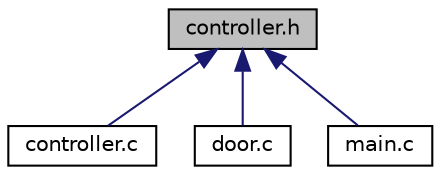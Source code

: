 digraph "controller.h"
{
 // LATEX_PDF_SIZE
  edge [fontname="Helvetica",fontsize="10",labelfontname="Helvetica",labelfontsize="10"];
  node [fontname="Helvetica",fontsize="10",shape=record];
  Node1 [label="controller.h",height=0.2,width=0.4,color="black", fillcolor="grey75", style="filled", fontcolor="black",tooltip="Declaration of functions for controller."];
  Node1 -> Node2 [dir="back",color="midnightblue",fontsize="10",style="solid",fontname="Helvetica"];
  Node2 [label="controller.c",height=0.2,width=0.4,color="black", fillcolor="white", style="filled",URL="$controller_8c.html",tooltip="file containing functions determining the behaviour of the elevator"];
  Node1 -> Node3 [dir="back",color="midnightblue",fontsize="10",style="solid",fontname="Helvetica"];
  Node3 [label="door.c",height=0.2,width=0.4,color="black", fillcolor="white", style="filled",URL="$door_8c.html",tooltip="file containing functions for door operations"];
  Node1 -> Node4 [dir="back",color="midnightblue",fontsize="10",style="solid",fontname="Helvetica"];
  Node4 [label="main.c",height=0.2,width=0.4,color="black", fillcolor="white", style="filled",URL="$main_8c.html",tooltip="main file that initialises elevator and runs operation loop"];
}
